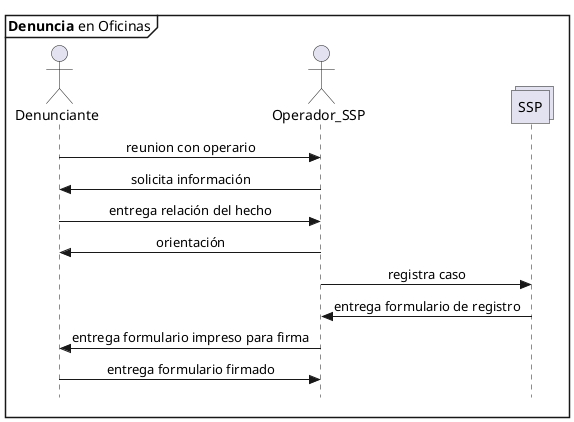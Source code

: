 @startuml Denuncia_Oficinas
skinparam Style strictuml
skinparam SequenceMessageAlignment center

mainframe **Denuncia** en Oficinas

actor Denunciante as pre
actor Operador_SSP as opssp
collections SSP 

pre -> opssp : reunion con operario
opssp -> pre : solicita información
pre -> opssp : entrega relación del hecho
opssp -> pre : orientación
opssp -> SSP: registra caso
SSP->opssp: entrega formulario de registro
opssp->pre:entrega formulario impreso para firma
pre->opssp:entrega formulario firmado

@enduml